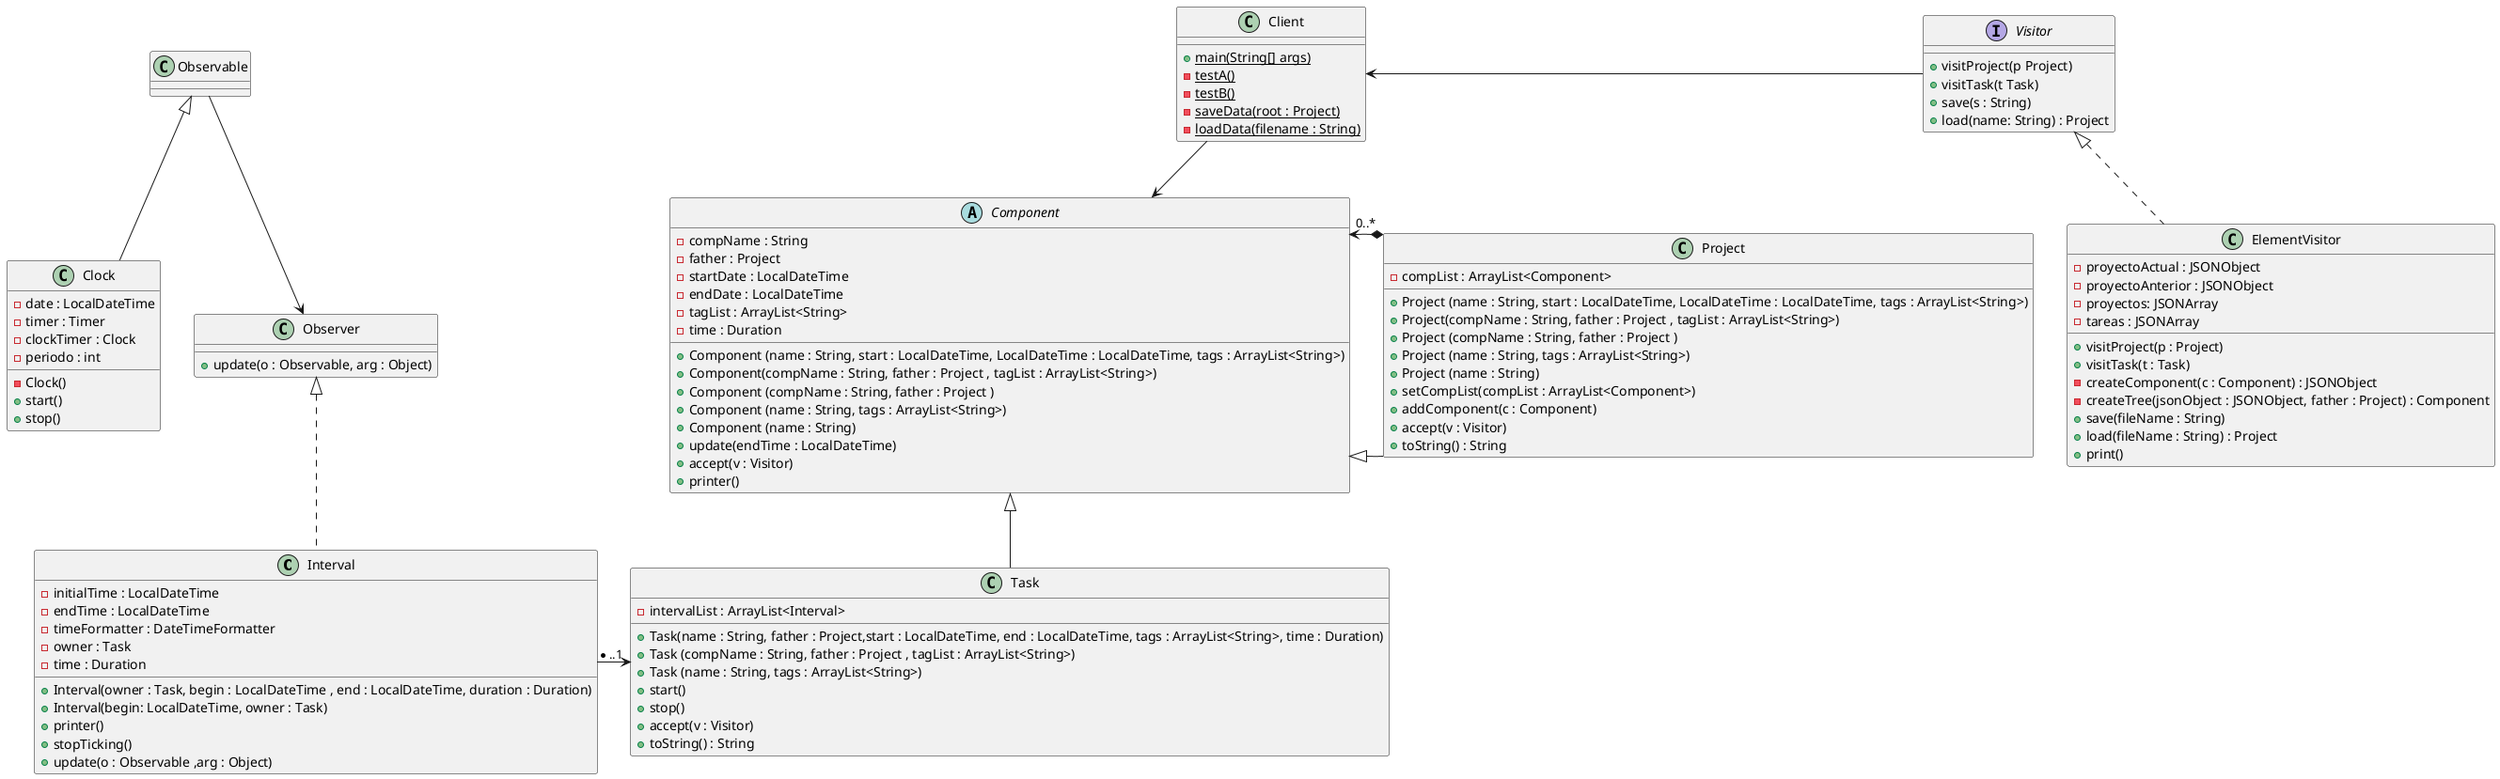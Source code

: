 @startuml

class Interval{
- initialTime : LocalDateTime
- endTime : LocalDateTime
- timeFormatter : DateTimeFormatter
- owner : Task
- time : Duration
+ Interval(owner : Task, begin : LocalDateTime , end : LocalDateTime, duration : Duration)
+ Interval(begin: LocalDateTime, owner : Task)
+ printer()
+ stopTicking()
+ update(o : Observable ,arg : Object)
}

class Client{
+ {static} main(String[] args)
- {static} testA()
- {static} testB()
- {static} saveData(root : Project)
- {static} loadData(filename : String)
}
class Clock extends Observable{
- date : LocalDateTime
- timer : Timer
- clockTimer : Clock
- periodo : int
- Clock()
+ start()
+ stop()
}

class ElementVisitor implements Visitor{
- proyectoActual : JSONObject
- proyectoAnterior : JSONObject
- proyectos: JSONArray
- tareas : JSONArray
+ visitProject(p : Project)
+ visitTask(t : Task)
- createComponent(c : Component) : JSONObject
- createTree(jsonObject : JSONObject, father : Project) : Component
+ save(fileName : String)
+ load(fileName : String) : Project
+ print()
}

abstract class Component{
- compName : String
- father : Project
- startDate : LocalDateTime
- endDate : LocalDateTime
- tagList : ArrayList<String>
- time : Duration
+ Component (name : String, start : LocalDateTime, LocalDateTime : LocalDateTime, tags : ArrayList<String>)
+ Component(compName : String, father : Project , tagList : ArrayList<String>)
+ Component (compName : String, father : Project )
+ Component (name : String, tags : ArrayList<String>)
+ Component (name : String)
+ update(endTime : LocalDateTime)
+ accept(v : Visitor)
+ printer()
}

class Project extends Component{
- compList : ArrayList<Component>
+ Project (name : String, start : LocalDateTime, LocalDateTime : LocalDateTime, tags : ArrayList<String>)
+ Project(compName : String, father : Project , tagList : ArrayList<String>)
+ Project (compName : String, father : Project )
+ Project (name : String, tags : ArrayList<String>)
+ Project (name : String)
+ setCompList(compList : ArrayList<Component>)
+ addComponent(c : Component)
+ accept(v : Visitor)
+ toString() : String
}

class Task extends Component{
- intervalList : ArrayList<Interval>
+ Task(name : String, father : Project,start : LocalDateTime, end : LocalDateTime, tags : ArrayList<String>, time : Duration)
+ Task (compName : String, father : Project , tagList : ArrayList<String>)
+ Task (name : String, tags : ArrayList<String>)
+ start()
+ stop()
+ accept(v : Visitor)
+ toString() : String
}

interface Visitor{
+ visitProject(p Project)
+ visitTask(t Task)
+ save(s : String)
+ load(name: String) : Project
}

class Observer{
+ update(o : Observable, arg : Object)
}

Project *-right-> "0..*" Component
Interval --right--> "*..1" Task
Observable --down> Observer
Interval ..up|> Observer
Client --> Component
Visitor --left> Client
@enduml